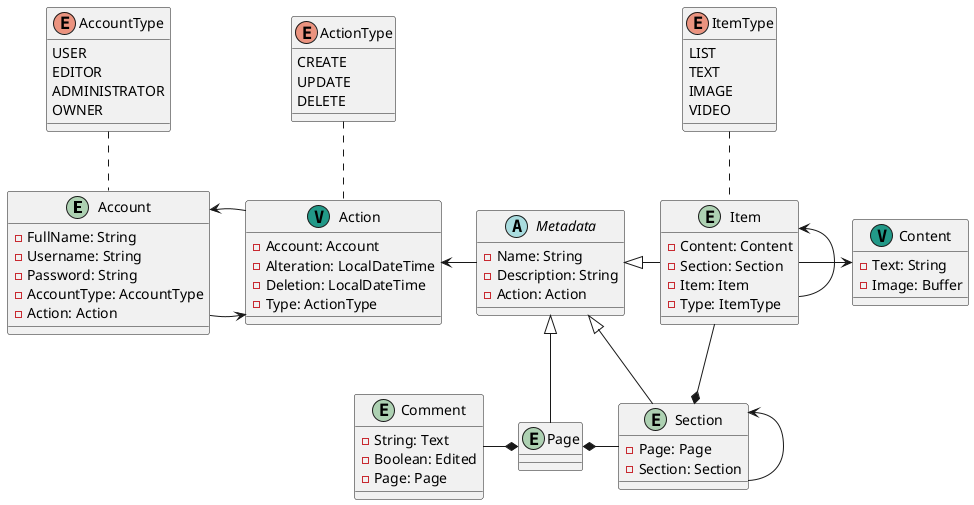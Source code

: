 @startuml
'https://plantuml.com/class-diagram'

entity Account
{
    - FullName: String
    - Username: String
    - Password: String
    - AccountType: AccountType
    - Action: Action
}

enum AccountType
{
    USER
    EDITOR
    ADMINISTRATOR
    OWNER
}

entity Action <<(V, #229988)>>
{
    - Account: Account
    - Alteration: LocalDateTime
    - Deletion: LocalDateTime
    - Type: ActionType
}

enum ActionType
{
    CREATE
    UPDATE
    DELETE
}

abstract class Metadata
{
    - Name: String
    - Description: String
    - Action: Action
}

entity Page
{

}

entity Section
{
    - Page: Page
    - Section: Section
}

entity Item
{
    - Content: Content
    - Section: Section
    - Item: Item
    - Type: ItemType
}

enum ItemType
{
    LIST
    TEXT
    IMAGE
    VIDEO
}

entity Content <<(V, #229988)>>
{
    - Text: String
    - Image: Buffer
}

entity Comment
{
    - String: Text
    - Boolean: Edited
    - Page: Page
}

Account .up. AccountType
Account -right-> Action

Action -left-> Account
Action .up. ActionType

Metadata -left-> Action

Comment -right-* Page

Page -up-|> Metadata

Section -up-|> Metadata
Section -left-* Page
Section -up-> Section

Item -left-|> Metadata
Item -down-* Section
Item -right-> Content
Item .up. ItemType
Item -up-> Item

@enduml